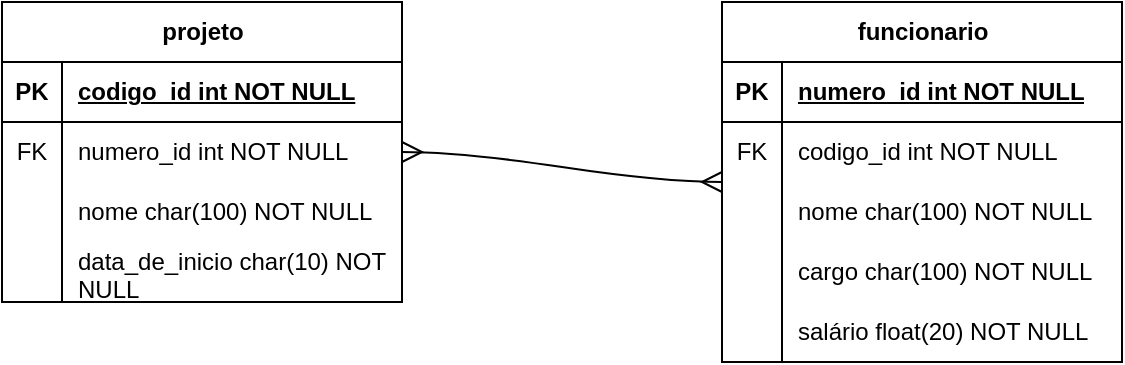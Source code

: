 <mxfile version="24.7.17">
  <diagram name="Página-1" id="gFuNwjbs6KkjCyrHiGAM">
    <mxGraphModel dx="1434" dy="2494" grid="1" gridSize="10" guides="1" tooltips="1" connect="1" arrows="1" fold="1" page="1" pageScale="1" pageWidth="1169" pageHeight="1654" math="0" shadow="0">
      <root>
        <mxCell id="0" />
        <mxCell id="1" parent="0" />
        <mxCell id="bZ5A6Jcz8JCTaDWk7fTv-1" value="projeto" style="shape=table;startSize=30;container=1;collapsible=1;childLayout=tableLayout;fixedRows=1;rowLines=0;fontStyle=1;align=center;resizeLast=1;html=1;" vertex="1" parent="1">
          <mxGeometry x="320" y="-560" width="200" height="150" as="geometry" />
        </mxCell>
        <mxCell id="bZ5A6Jcz8JCTaDWk7fTv-2" value="" style="shape=tableRow;horizontal=0;startSize=0;swimlaneHead=0;swimlaneBody=0;fillColor=none;collapsible=0;dropTarget=0;points=[[0,0.5],[1,0.5]];portConstraint=eastwest;top=0;left=0;right=0;bottom=1;" vertex="1" parent="bZ5A6Jcz8JCTaDWk7fTv-1">
          <mxGeometry y="30" width="200" height="30" as="geometry" />
        </mxCell>
        <mxCell id="bZ5A6Jcz8JCTaDWk7fTv-3" value="PK" style="shape=partialRectangle;connectable=0;fillColor=none;top=0;left=0;bottom=0;right=0;fontStyle=1;overflow=hidden;whiteSpace=wrap;html=1;" vertex="1" parent="bZ5A6Jcz8JCTaDWk7fTv-2">
          <mxGeometry width="30" height="30" as="geometry">
            <mxRectangle width="30" height="30" as="alternateBounds" />
          </mxGeometry>
        </mxCell>
        <mxCell id="bZ5A6Jcz8JCTaDWk7fTv-4" value="codigo_id int NOT NULL" style="shape=partialRectangle;connectable=0;fillColor=none;top=0;left=0;bottom=0;right=0;align=left;spacingLeft=6;fontStyle=5;overflow=hidden;whiteSpace=wrap;html=1;" vertex="1" parent="bZ5A6Jcz8JCTaDWk7fTv-2">
          <mxGeometry x="30" width="170" height="30" as="geometry">
            <mxRectangle width="170" height="30" as="alternateBounds" />
          </mxGeometry>
        </mxCell>
        <mxCell id="bZ5A6Jcz8JCTaDWk7fTv-5" value="" style="shape=tableRow;horizontal=0;startSize=0;swimlaneHead=0;swimlaneBody=0;fillColor=none;collapsible=0;dropTarget=0;points=[[0,0.5],[1,0.5]];portConstraint=eastwest;top=0;left=0;right=0;bottom=0;" vertex="1" parent="bZ5A6Jcz8JCTaDWk7fTv-1">
          <mxGeometry y="60" width="200" height="30" as="geometry" />
        </mxCell>
        <mxCell id="bZ5A6Jcz8JCTaDWk7fTv-6" value="FK" style="shape=partialRectangle;connectable=0;fillColor=none;top=0;left=0;bottom=0;right=0;editable=1;overflow=hidden;whiteSpace=wrap;html=1;" vertex="1" parent="bZ5A6Jcz8JCTaDWk7fTv-5">
          <mxGeometry width="30" height="30" as="geometry">
            <mxRectangle width="30" height="30" as="alternateBounds" />
          </mxGeometry>
        </mxCell>
        <mxCell id="bZ5A6Jcz8JCTaDWk7fTv-7" value="numero_id int NOT NULL" style="shape=partialRectangle;connectable=0;fillColor=none;top=0;left=0;bottom=0;right=0;align=left;spacingLeft=6;overflow=hidden;whiteSpace=wrap;html=1;" vertex="1" parent="bZ5A6Jcz8JCTaDWk7fTv-5">
          <mxGeometry x="30" width="170" height="30" as="geometry">
            <mxRectangle width="170" height="30" as="alternateBounds" />
          </mxGeometry>
        </mxCell>
        <mxCell id="bZ5A6Jcz8JCTaDWk7fTv-8" value="" style="shape=tableRow;horizontal=0;startSize=0;swimlaneHead=0;swimlaneBody=0;fillColor=none;collapsible=0;dropTarget=0;points=[[0,0.5],[1,0.5]];portConstraint=eastwest;top=0;left=0;right=0;bottom=0;" vertex="1" parent="bZ5A6Jcz8JCTaDWk7fTv-1">
          <mxGeometry y="90" width="200" height="30" as="geometry" />
        </mxCell>
        <mxCell id="bZ5A6Jcz8JCTaDWk7fTv-9" value="" style="shape=partialRectangle;connectable=0;fillColor=none;top=0;left=0;bottom=0;right=0;editable=1;overflow=hidden;whiteSpace=wrap;html=1;" vertex="1" parent="bZ5A6Jcz8JCTaDWk7fTv-8">
          <mxGeometry width="30" height="30" as="geometry">
            <mxRectangle width="30" height="30" as="alternateBounds" />
          </mxGeometry>
        </mxCell>
        <mxCell id="bZ5A6Jcz8JCTaDWk7fTv-10" value="nome char(100) NOT NULL" style="shape=partialRectangle;connectable=0;fillColor=none;top=0;left=0;bottom=0;right=0;align=left;spacingLeft=6;overflow=hidden;whiteSpace=wrap;html=1;" vertex="1" parent="bZ5A6Jcz8JCTaDWk7fTv-8">
          <mxGeometry x="30" width="170" height="30" as="geometry">
            <mxRectangle width="170" height="30" as="alternateBounds" />
          </mxGeometry>
        </mxCell>
        <mxCell id="bZ5A6Jcz8JCTaDWk7fTv-11" value="" style="shape=tableRow;horizontal=0;startSize=0;swimlaneHead=0;swimlaneBody=0;fillColor=none;collapsible=0;dropTarget=0;points=[[0,0.5],[1,0.5]];portConstraint=eastwest;top=0;left=0;right=0;bottom=0;" vertex="1" parent="bZ5A6Jcz8JCTaDWk7fTv-1">
          <mxGeometry y="120" width="200" height="30" as="geometry" />
        </mxCell>
        <mxCell id="bZ5A6Jcz8JCTaDWk7fTv-12" value="" style="shape=partialRectangle;connectable=0;fillColor=none;top=0;left=0;bottom=0;right=0;editable=1;overflow=hidden;whiteSpace=wrap;html=1;" vertex="1" parent="bZ5A6Jcz8JCTaDWk7fTv-11">
          <mxGeometry width="30" height="30" as="geometry">
            <mxRectangle width="30" height="30" as="alternateBounds" />
          </mxGeometry>
        </mxCell>
        <mxCell id="bZ5A6Jcz8JCTaDWk7fTv-13" value="data_de_inicio char(10) NOT NULL" style="shape=partialRectangle;connectable=0;fillColor=none;top=0;left=0;bottom=0;right=0;align=left;spacingLeft=6;overflow=hidden;whiteSpace=wrap;html=1;" vertex="1" parent="bZ5A6Jcz8JCTaDWk7fTv-11">
          <mxGeometry x="30" width="170" height="30" as="geometry">
            <mxRectangle width="170" height="30" as="alternateBounds" />
          </mxGeometry>
        </mxCell>
        <mxCell id="bZ5A6Jcz8JCTaDWk7fTv-20" value="funcionario" style="shape=table;startSize=30;container=1;collapsible=1;childLayout=tableLayout;fixedRows=1;rowLines=0;fontStyle=1;align=center;resizeLast=1;html=1;" vertex="1" parent="1">
          <mxGeometry x="680" y="-560" width="200" height="180" as="geometry" />
        </mxCell>
        <mxCell id="bZ5A6Jcz8JCTaDWk7fTv-21" value="" style="shape=tableRow;horizontal=0;startSize=0;swimlaneHead=0;swimlaneBody=0;fillColor=none;collapsible=0;dropTarget=0;points=[[0,0.5],[1,0.5]];portConstraint=eastwest;top=0;left=0;right=0;bottom=1;" vertex="1" parent="bZ5A6Jcz8JCTaDWk7fTv-20">
          <mxGeometry y="30" width="200" height="30" as="geometry" />
        </mxCell>
        <mxCell id="bZ5A6Jcz8JCTaDWk7fTv-22" value="PK" style="shape=partialRectangle;connectable=0;fillColor=none;top=0;left=0;bottom=0;right=0;fontStyle=1;overflow=hidden;whiteSpace=wrap;html=1;" vertex="1" parent="bZ5A6Jcz8JCTaDWk7fTv-21">
          <mxGeometry width="30" height="30" as="geometry">
            <mxRectangle width="30" height="30" as="alternateBounds" />
          </mxGeometry>
        </mxCell>
        <mxCell id="bZ5A6Jcz8JCTaDWk7fTv-23" value="numero_id int NOT NULL" style="shape=partialRectangle;connectable=0;fillColor=none;top=0;left=0;bottom=0;right=0;align=left;spacingLeft=6;fontStyle=5;overflow=hidden;whiteSpace=wrap;html=1;" vertex="1" parent="bZ5A6Jcz8JCTaDWk7fTv-21">
          <mxGeometry x="30" width="170" height="30" as="geometry">
            <mxRectangle width="170" height="30" as="alternateBounds" />
          </mxGeometry>
        </mxCell>
        <mxCell id="bZ5A6Jcz8JCTaDWk7fTv-24" value="" style="shape=tableRow;horizontal=0;startSize=0;swimlaneHead=0;swimlaneBody=0;fillColor=none;collapsible=0;dropTarget=0;points=[[0,0.5],[1,0.5]];portConstraint=eastwest;top=0;left=0;right=0;bottom=0;" vertex="1" parent="bZ5A6Jcz8JCTaDWk7fTv-20">
          <mxGeometry y="60" width="200" height="30" as="geometry" />
        </mxCell>
        <mxCell id="bZ5A6Jcz8JCTaDWk7fTv-25" value="FK" style="shape=partialRectangle;connectable=0;fillColor=none;top=0;left=0;bottom=0;right=0;editable=1;overflow=hidden;whiteSpace=wrap;html=1;" vertex="1" parent="bZ5A6Jcz8JCTaDWk7fTv-24">
          <mxGeometry width="30" height="30" as="geometry">
            <mxRectangle width="30" height="30" as="alternateBounds" />
          </mxGeometry>
        </mxCell>
        <mxCell id="bZ5A6Jcz8JCTaDWk7fTv-26" value="codigo_id int NOT NULL" style="shape=partialRectangle;connectable=0;fillColor=none;top=0;left=0;bottom=0;right=0;align=left;spacingLeft=6;overflow=hidden;whiteSpace=wrap;html=1;" vertex="1" parent="bZ5A6Jcz8JCTaDWk7fTv-24">
          <mxGeometry x="30" width="170" height="30" as="geometry">
            <mxRectangle width="170" height="30" as="alternateBounds" />
          </mxGeometry>
        </mxCell>
        <mxCell id="bZ5A6Jcz8JCTaDWk7fTv-27" value="" style="shape=tableRow;horizontal=0;startSize=0;swimlaneHead=0;swimlaneBody=0;fillColor=none;collapsible=0;dropTarget=0;points=[[0,0.5],[1,0.5]];portConstraint=eastwest;top=0;left=0;right=0;bottom=0;" vertex="1" parent="bZ5A6Jcz8JCTaDWk7fTv-20">
          <mxGeometry y="90" width="200" height="30" as="geometry" />
        </mxCell>
        <mxCell id="bZ5A6Jcz8JCTaDWk7fTv-28" value="" style="shape=partialRectangle;connectable=0;fillColor=none;top=0;left=0;bottom=0;right=0;editable=1;overflow=hidden;whiteSpace=wrap;html=1;" vertex="1" parent="bZ5A6Jcz8JCTaDWk7fTv-27">
          <mxGeometry width="30" height="30" as="geometry">
            <mxRectangle width="30" height="30" as="alternateBounds" />
          </mxGeometry>
        </mxCell>
        <mxCell id="bZ5A6Jcz8JCTaDWk7fTv-29" value="nome char(100) NOT NULL" style="shape=partialRectangle;connectable=0;fillColor=none;top=0;left=0;bottom=0;right=0;align=left;spacingLeft=6;overflow=hidden;whiteSpace=wrap;html=1;" vertex="1" parent="bZ5A6Jcz8JCTaDWk7fTv-27">
          <mxGeometry x="30" width="170" height="30" as="geometry">
            <mxRectangle width="170" height="30" as="alternateBounds" />
          </mxGeometry>
        </mxCell>
        <mxCell id="bZ5A6Jcz8JCTaDWk7fTv-30" value="" style="shape=tableRow;horizontal=0;startSize=0;swimlaneHead=0;swimlaneBody=0;fillColor=none;collapsible=0;dropTarget=0;points=[[0,0.5],[1,0.5]];portConstraint=eastwest;top=0;left=0;right=0;bottom=0;" vertex="1" parent="bZ5A6Jcz8JCTaDWk7fTv-20">
          <mxGeometry y="120" width="200" height="30" as="geometry" />
        </mxCell>
        <mxCell id="bZ5A6Jcz8JCTaDWk7fTv-31" value="" style="shape=partialRectangle;connectable=0;fillColor=none;top=0;left=0;bottom=0;right=0;editable=1;overflow=hidden;whiteSpace=wrap;html=1;" vertex="1" parent="bZ5A6Jcz8JCTaDWk7fTv-30">
          <mxGeometry width="30" height="30" as="geometry">
            <mxRectangle width="30" height="30" as="alternateBounds" />
          </mxGeometry>
        </mxCell>
        <mxCell id="bZ5A6Jcz8JCTaDWk7fTv-32" value="cargo char(100) NOT NULL" style="shape=partialRectangle;connectable=0;fillColor=none;top=0;left=0;bottom=0;right=0;align=left;spacingLeft=6;overflow=hidden;whiteSpace=wrap;html=1;" vertex="1" parent="bZ5A6Jcz8JCTaDWk7fTv-30">
          <mxGeometry x="30" width="170" height="30" as="geometry">
            <mxRectangle width="170" height="30" as="alternateBounds" />
          </mxGeometry>
        </mxCell>
        <mxCell id="bZ5A6Jcz8JCTaDWk7fTv-33" value="" style="shape=tableRow;horizontal=0;startSize=0;swimlaneHead=0;swimlaneBody=0;fillColor=none;collapsible=0;dropTarget=0;points=[[0,0.5],[1,0.5]];portConstraint=eastwest;top=0;left=0;right=0;bottom=0;" vertex="1" parent="bZ5A6Jcz8JCTaDWk7fTv-20">
          <mxGeometry y="150" width="200" height="30" as="geometry" />
        </mxCell>
        <mxCell id="bZ5A6Jcz8JCTaDWk7fTv-34" value="" style="shape=partialRectangle;connectable=0;fillColor=none;top=0;left=0;bottom=0;right=0;editable=1;overflow=hidden;whiteSpace=wrap;html=1;" vertex="1" parent="bZ5A6Jcz8JCTaDWk7fTv-33">
          <mxGeometry width="30" height="30" as="geometry">
            <mxRectangle width="30" height="30" as="alternateBounds" />
          </mxGeometry>
        </mxCell>
        <mxCell id="bZ5A6Jcz8JCTaDWk7fTv-35" value="salário float(20) NOT NULL" style="shape=partialRectangle;connectable=0;fillColor=none;top=0;left=0;bottom=0;right=0;align=left;spacingLeft=6;overflow=hidden;whiteSpace=wrap;html=1;" vertex="1" parent="bZ5A6Jcz8JCTaDWk7fTv-33">
          <mxGeometry x="30" width="170" height="30" as="geometry">
            <mxRectangle width="170" height="30" as="alternateBounds" />
          </mxGeometry>
        </mxCell>
        <mxCell id="bZ5A6Jcz8JCTaDWk7fTv-36" value="" style="edgeStyle=entityRelationEdgeStyle;fontSize=12;html=1;endArrow=ERmany;startArrow=ERmany;rounded=0;startSize=8;endSize=8;curved=1;" edge="1" parent="1" source="bZ5A6Jcz8JCTaDWk7fTv-1" target="bZ5A6Jcz8JCTaDWk7fTv-20">
          <mxGeometry width="100" height="100" relative="1" as="geometry">
            <mxPoint x="490" y="-550" as="sourcePoint" />
            <mxPoint x="630" y="-420" as="targetPoint" />
          </mxGeometry>
        </mxCell>
      </root>
    </mxGraphModel>
  </diagram>
</mxfile>
